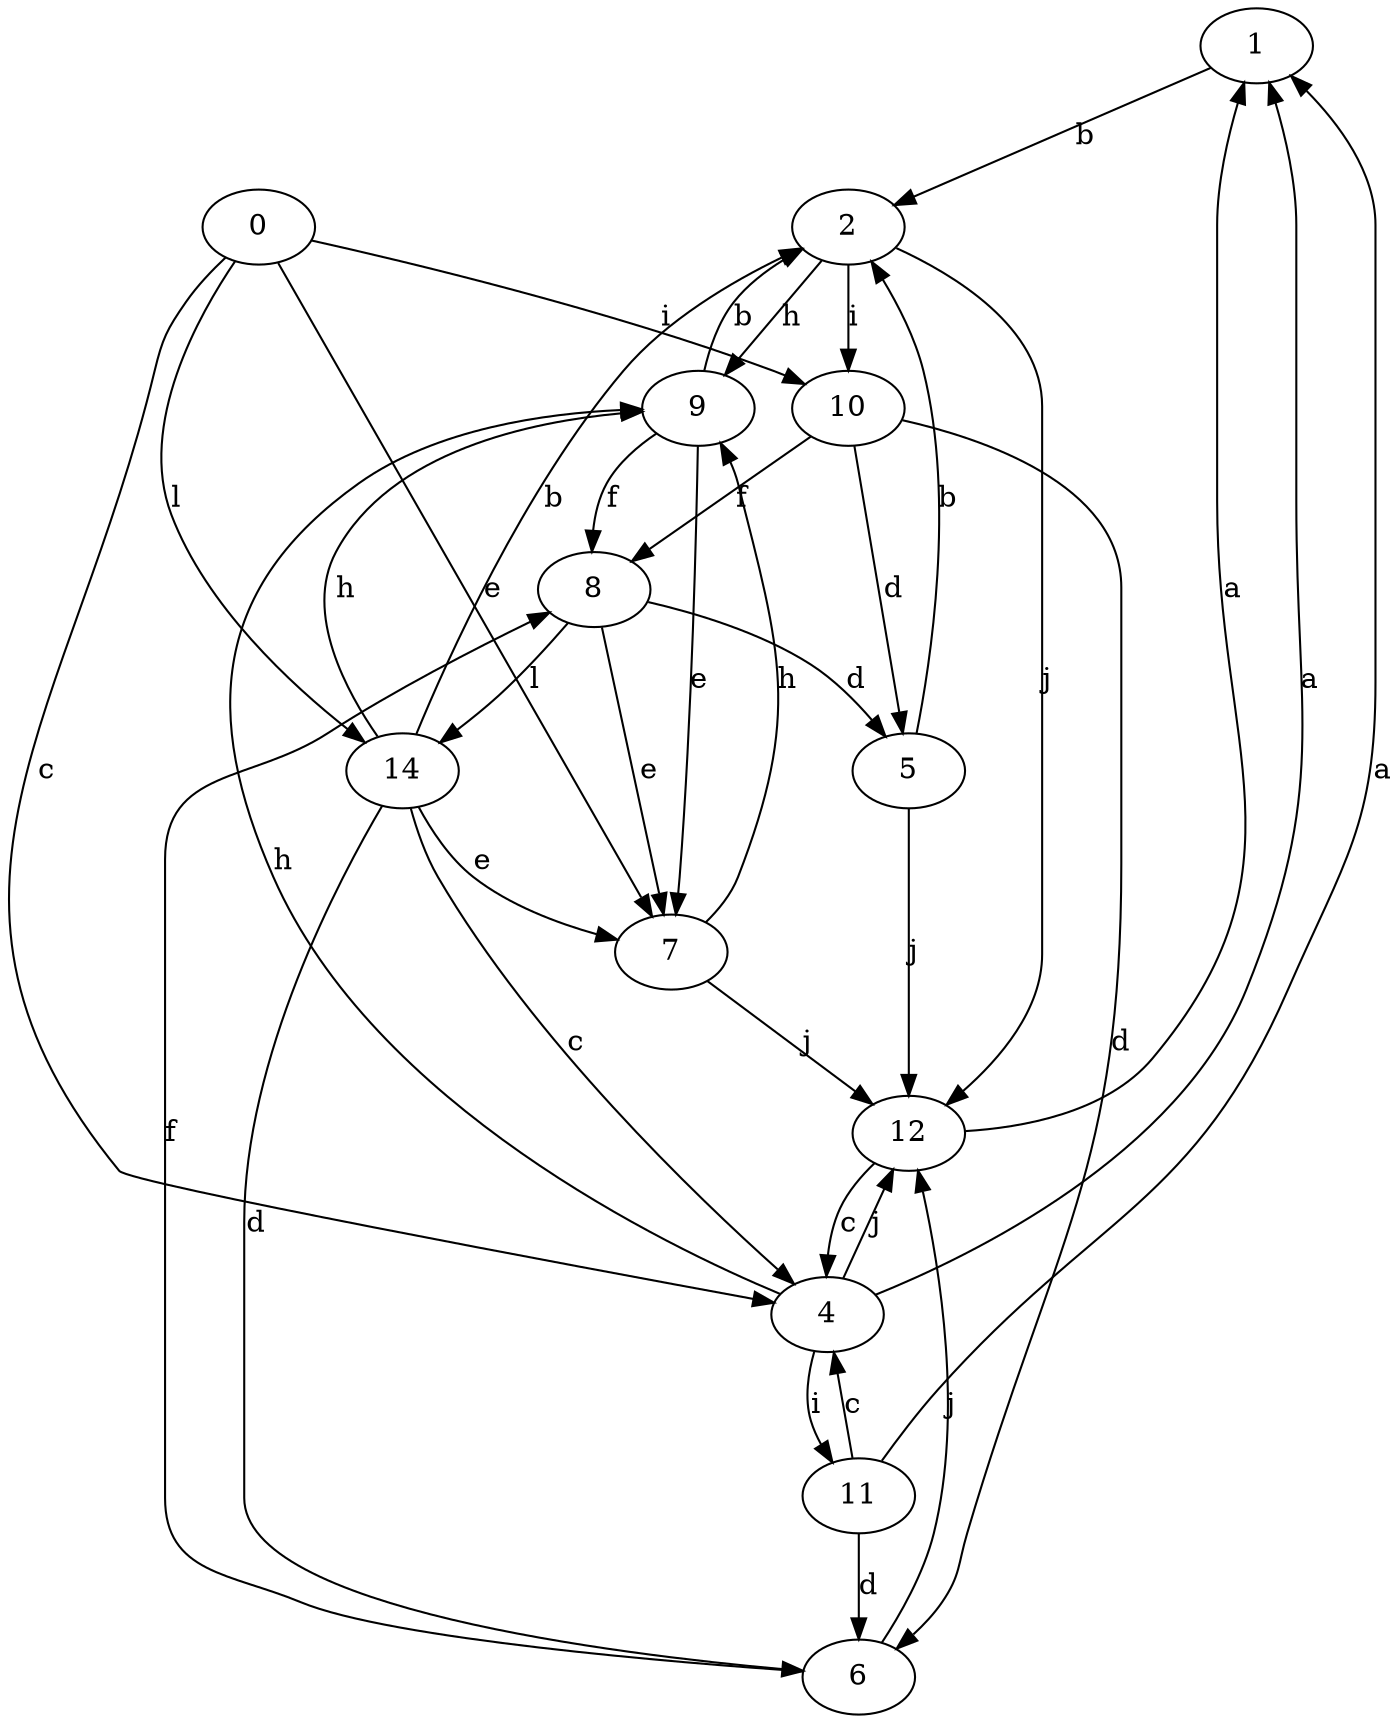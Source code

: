 strict digraph  {
1;
2;
4;
5;
6;
7;
8;
9;
10;
11;
12;
0;
14;
1 -> 2  [label=b];
2 -> 9  [label=h];
2 -> 10  [label=i];
2 -> 12  [label=j];
4 -> 1  [label=a];
4 -> 9  [label=h];
4 -> 11  [label=i];
4 -> 12  [label=j];
5 -> 2  [label=b];
5 -> 12  [label=j];
6 -> 8  [label=f];
6 -> 12  [label=j];
7 -> 9  [label=h];
7 -> 12  [label=j];
8 -> 5  [label=d];
8 -> 7  [label=e];
8 -> 14  [label=l];
9 -> 2  [label=b];
9 -> 7  [label=e];
9 -> 8  [label=f];
10 -> 5  [label=d];
10 -> 6  [label=d];
10 -> 8  [label=f];
11 -> 1  [label=a];
11 -> 4  [label=c];
11 -> 6  [label=d];
12 -> 1  [label=a];
12 -> 4  [label=c];
0 -> 4  [label=c];
0 -> 7  [label=e];
0 -> 10  [label=i];
0 -> 14  [label=l];
14 -> 2  [label=b];
14 -> 4  [label=c];
14 -> 6  [label=d];
14 -> 7  [label=e];
14 -> 9  [label=h];
}
